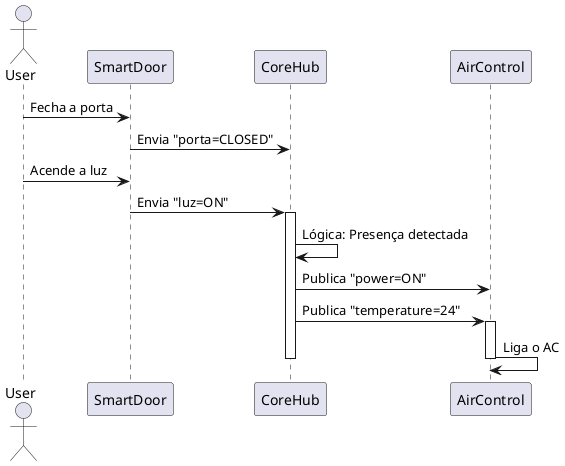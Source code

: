 @startuml
actor User
participant SmartDoor
participant CoreHub
participant AirControl

User -> SmartDoor: Fecha a porta
SmartDoor -> CoreHub: Envia "porta=CLOSED"
User -> SmartDoor: Acende a luz
SmartDoor -> CoreHub: Envia "luz=ON"

activate CoreHub
CoreHub -> CoreHub: Lógica: Presença detectada
CoreHub -> AirControl: Publica "power=ON"
CoreHub -> AirControl: Publica "temperature=24"
activate AirControl
AirControl -> AirControl: Liga o AC
deactivate AirControl
deactivate CoreHub
@enduml